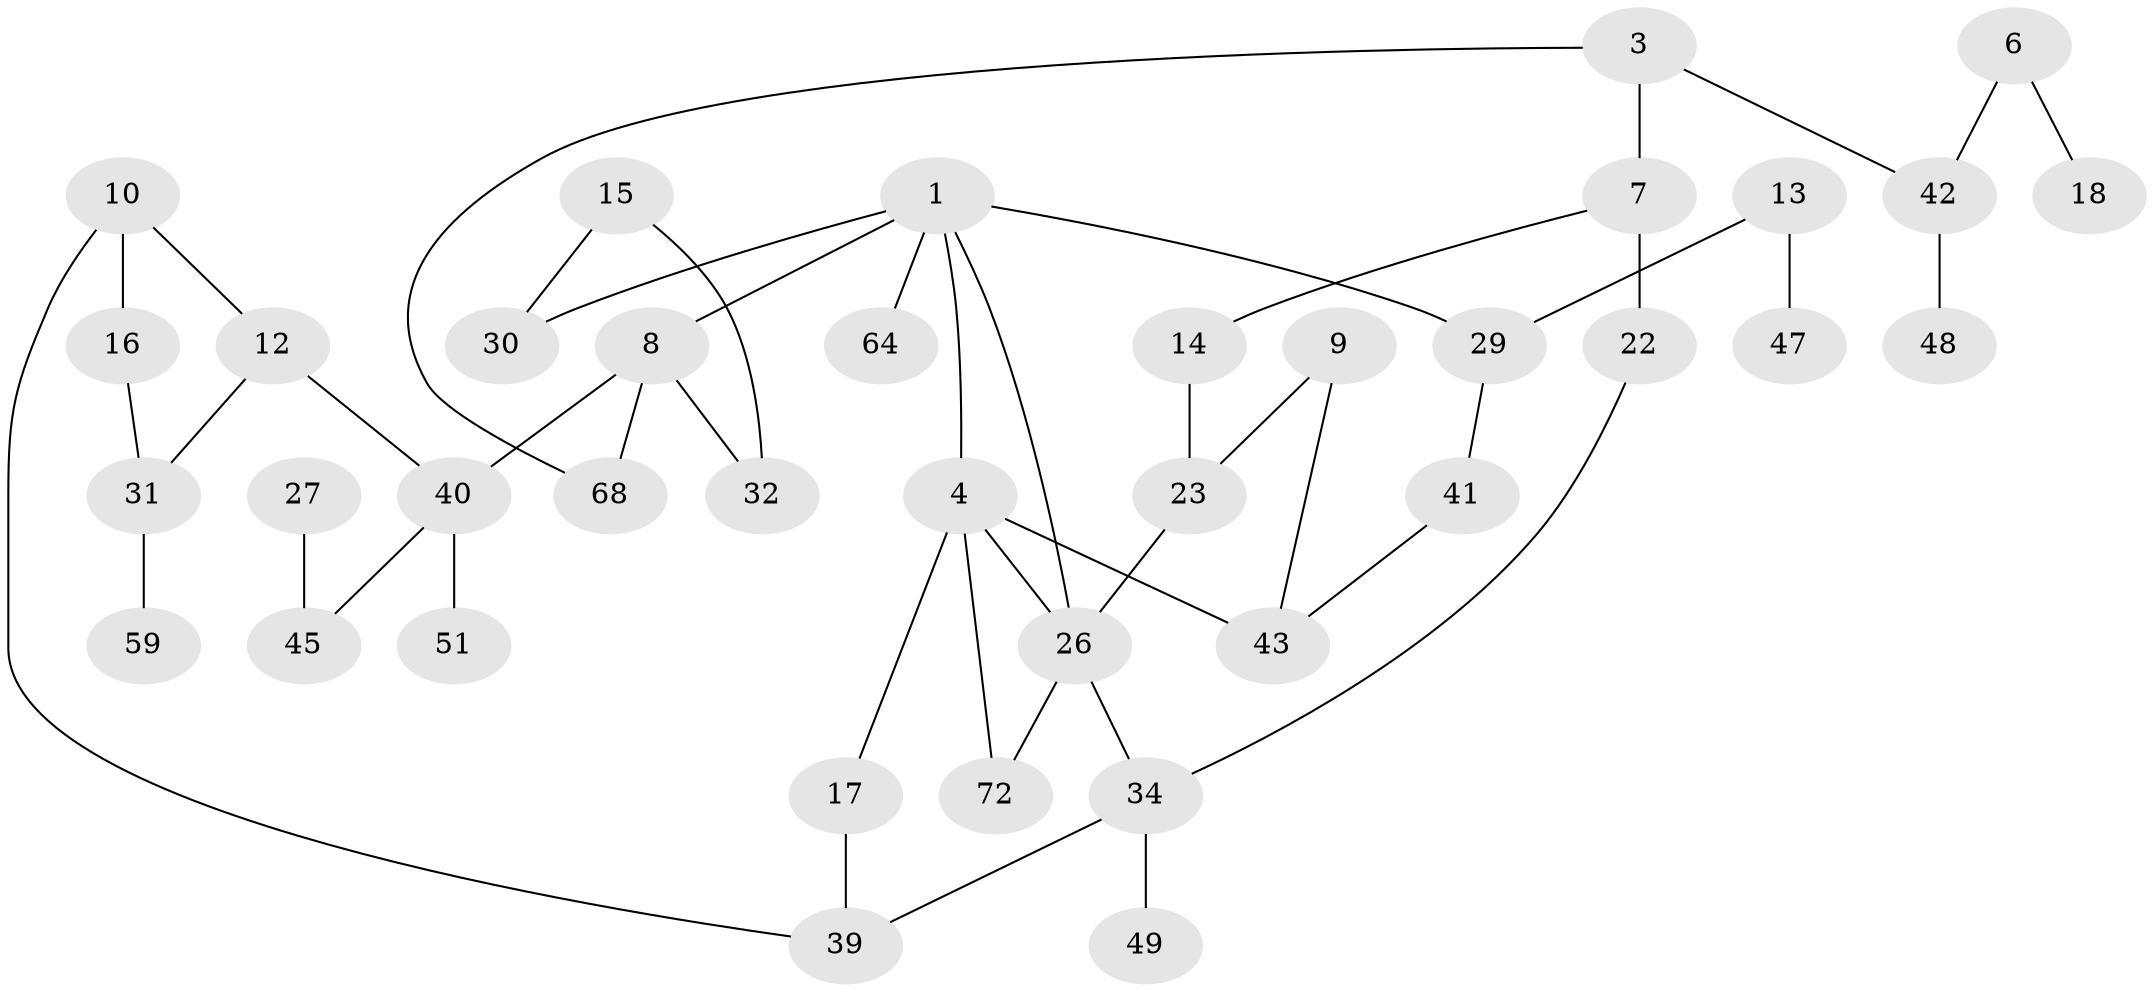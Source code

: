 // original degree distribution, {3: 0.16312056737588654, 0: 0.19858156028368795, 2: 0.2695035460992908, 5: 0.028368794326241134, 1: 0.2907801418439716, 4: 0.0425531914893617, 6: 0.0070921985815602835}
// Generated by graph-tools (version 1.1) at 2025/33/03/09/25 02:33:50]
// undirected, 38 vertices, 47 edges
graph export_dot {
graph [start="1"]
  node [color=gray90,style=filled];
  1;
  3;
  4;
  6;
  7;
  8;
  9;
  10;
  12;
  13;
  14;
  15;
  16;
  17;
  18;
  22;
  23;
  26;
  27;
  29;
  30;
  31;
  32;
  34;
  39;
  40;
  41;
  42;
  43;
  45;
  47;
  48;
  49;
  51;
  59;
  64;
  68;
  72;
  1 -- 4 [weight=1.0];
  1 -- 8 [weight=1.0];
  1 -- 26 [weight=1.0];
  1 -- 29 [weight=1.0];
  1 -- 30 [weight=1.0];
  1 -- 64 [weight=1.0];
  3 -- 7 [weight=1.0];
  3 -- 42 [weight=1.0];
  3 -- 68 [weight=1.0];
  4 -- 17 [weight=1.0];
  4 -- 26 [weight=2.0];
  4 -- 43 [weight=2.0];
  4 -- 72 [weight=1.0];
  6 -- 18 [weight=1.0];
  6 -- 42 [weight=1.0];
  7 -- 14 [weight=1.0];
  7 -- 22 [weight=2.0];
  8 -- 32 [weight=1.0];
  8 -- 40 [weight=1.0];
  8 -- 68 [weight=1.0];
  9 -- 23 [weight=1.0];
  9 -- 43 [weight=1.0];
  10 -- 12 [weight=1.0];
  10 -- 16 [weight=1.0];
  10 -- 39 [weight=1.0];
  12 -- 31 [weight=1.0];
  12 -- 40 [weight=1.0];
  13 -- 29 [weight=1.0];
  13 -- 47 [weight=1.0];
  14 -- 23 [weight=2.0];
  15 -- 30 [weight=1.0];
  15 -- 32 [weight=1.0];
  16 -- 31 [weight=1.0];
  17 -- 39 [weight=1.0];
  22 -- 34 [weight=1.0];
  23 -- 26 [weight=1.0];
  26 -- 34 [weight=1.0];
  26 -- 72 [weight=1.0];
  27 -- 45 [weight=1.0];
  29 -- 41 [weight=1.0];
  31 -- 59 [weight=1.0];
  34 -- 39 [weight=1.0];
  34 -- 49 [weight=1.0];
  40 -- 45 [weight=1.0];
  40 -- 51 [weight=1.0];
  41 -- 43 [weight=1.0];
  42 -- 48 [weight=1.0];
}
